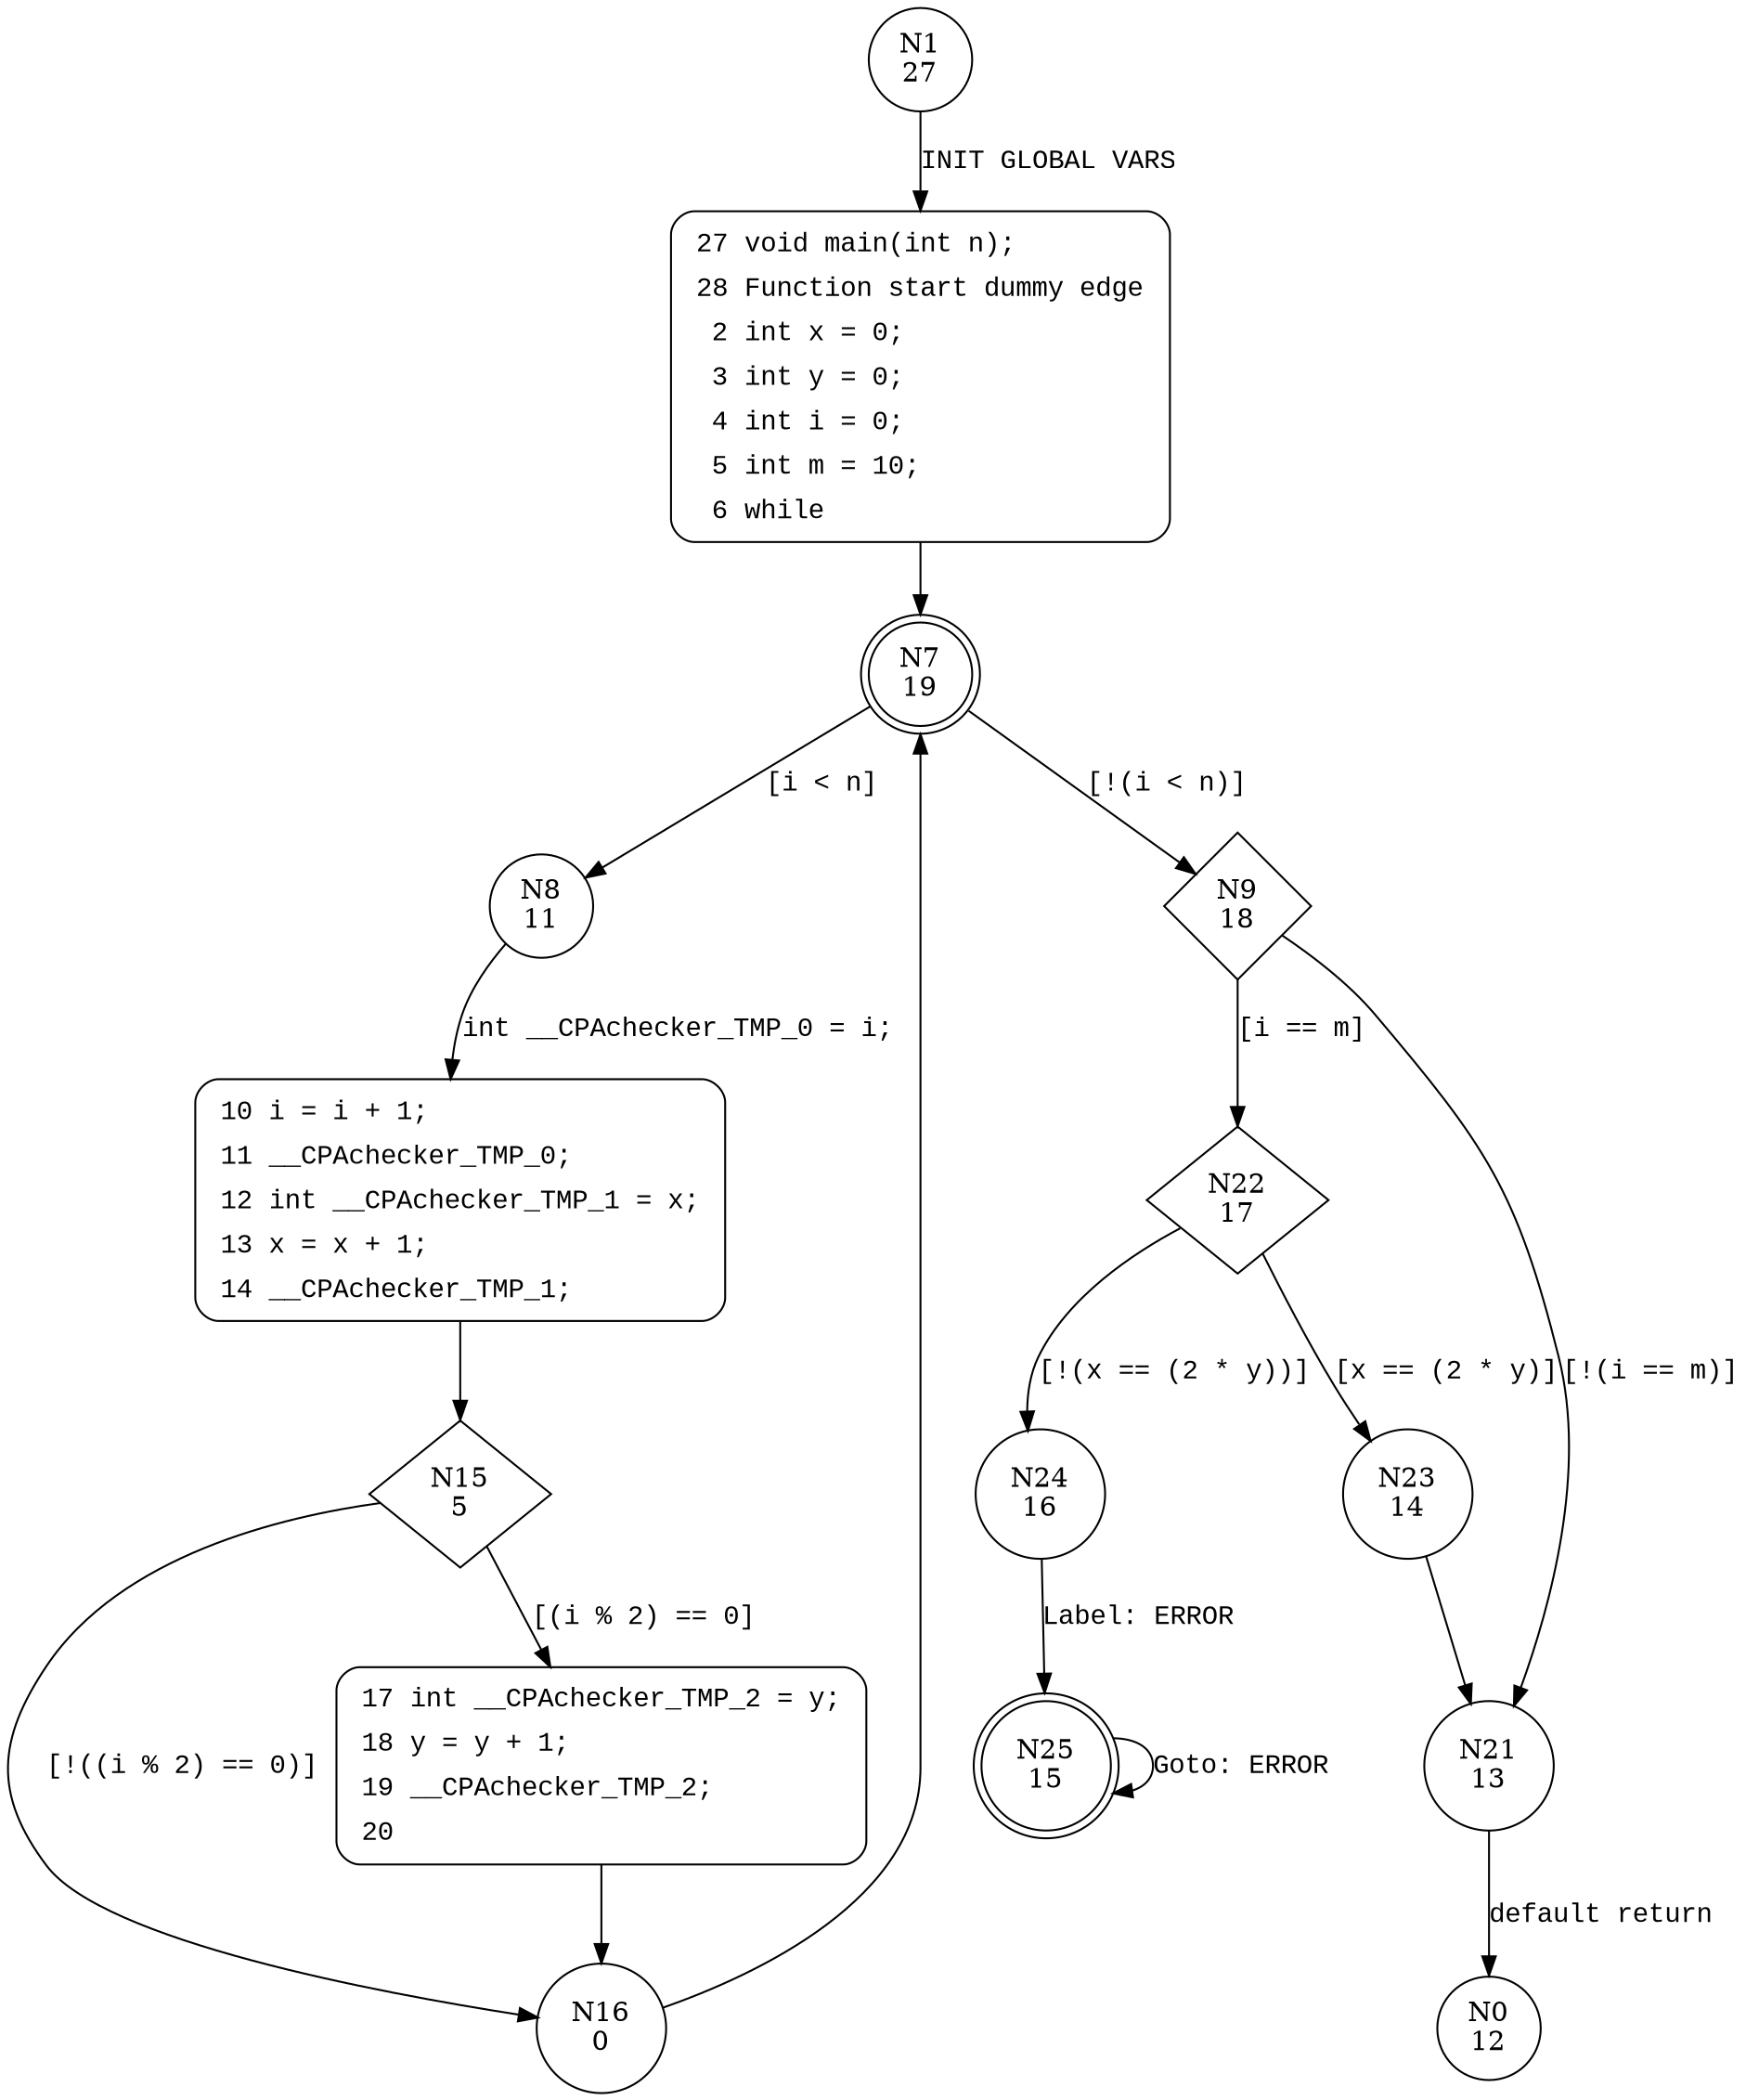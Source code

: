 digraph main {
1 [shape="circle" label="N1\n27"]
27 [shape="circle" label="N27\n26"]
7 [shape="doublecircle" label="N7\n19"]
8 [shape="circle" label="N8\n11"]
9 [shape="diamond" label="N9\n18"]
22 [shape="diamond" label="N22\n17"]
21 [shape="circle" label="N21\n13"]
0 [shape="circle" label="N0\n12"]
23 [shape="circle" label="N23\n14"]
24 [shape="circle" label="N24\n16"]
25 [shape="doublecircle" label="N25\n15"]
10 [shape="circle" label="N10\n10"]
15 [shape="diamond" label="N15\n5"]
17 [shape="circle" label="N17\n4"]
16 [shape="circle" label="N16\n0"]
27 [style="filled,bold" penwidth="1" fillcolor="white" fontname="Courier New" shape="Mrecord" label=<<table border="0" cellborder="0" cellpadding="3" bgcolor="white"><tr><td align="right">27</td><td align="left">void main(int n);</td></tr><tr><td align="right">28</td><td align="left">Function start dummy edge</td></tr><tr><td align="right">2</td><td align="left">int x = 0;</td></tr><tr><td align="right">3</td><td align="left">int y = 0;</td></tr><tr><td align="right">4</td><td align="left">int i = 0;</td></tr><tr><td align="right">5</td><td align="left">int m = 10;</td></tr><tr><td align="right">6</td><td align="left">while</td></tr></table>>]
27 -> 7[label=""]
10 [style="filled,bold" penwidth="1" fillcolor="white" fontname="Courier New" shape="Mrecord" label=<<table border="0" cellborder="0" cellpadding="3" bgcolor="white"><tr><td align="right">10</td><td align="left">i = i + 1;</td></tr><tr><td align="right">11</td><td align="left">__CPAchecker_TMP_0;</td></tr><tr><td align="right">12</td><td align="left">int __CPAchecker_TMP_1 = x;</td></tr><tr><td align="right">13</td><td align="left">x = x + 1;</td></tr><tr><td align="right">14</td><td align="left">__CPAchecker_TMP_1;</td></tr></table>>]
10 -> 15[label=""]
17 [style="filled,bold" penwidth="1" fillcolor="white" fontname="Courier New" shape="Mrecord" label=<<table border="0" cellborder="0" cellpadding="3" bgcolor="white"><tr><td align="right">17</td><td align="left">int __CPAchecker_TMP_2 = y;</td></tr><tr><td align="right">18</td><td align="left">y = y + 1;</td></tr><tr><td align="right">19</td><td align="left">__CPAchecker_TMP_2;</td></tr><tr><td align="right">20</td><td align="left"></td></tr></table>>]
17 -> 16[label=""]
1 -> 27 [label="INIT GLOBAL VARS" fontname="Courier New"]
7 -> 8 [label="[i < n]" fontname="Courier New"]
7 -> 9 [label="[!(i < n)]" fontname="Courier New"]
9 -> 22 [label="[i == m]" fontname="Courier New"]
9 -> 21 [label="[!(i == m)]" fontname="Courier New"]
21 -> 0 [label="default return" fontname="Courier New"]
22 -> 23 [label="[x == (2 * y)]" fontname="Courier New"]
22 -> 24 [label="[!(x == (2 * y))]" fontname="Courier New"]
25 -> 25 [label="Goto: ERROR" fontname="Courier New"]
8 -> 10 [label="int __CPAchecker_TMP_0 = i;" fontname="Courier New"]
15 -> 17 [label="[(i % 2) == 0]" fontname="Courier New"]
15 -> 16 [label="[!((i % 2) == 0)]" fontname="Courier New"]
16 -> 7 [label="" fontname="Courier New"]
24 -> 25 [label="Label: ERROR" fontname="Courier New"]
23 -> 21 [label="" fontname="Courier New"]
}